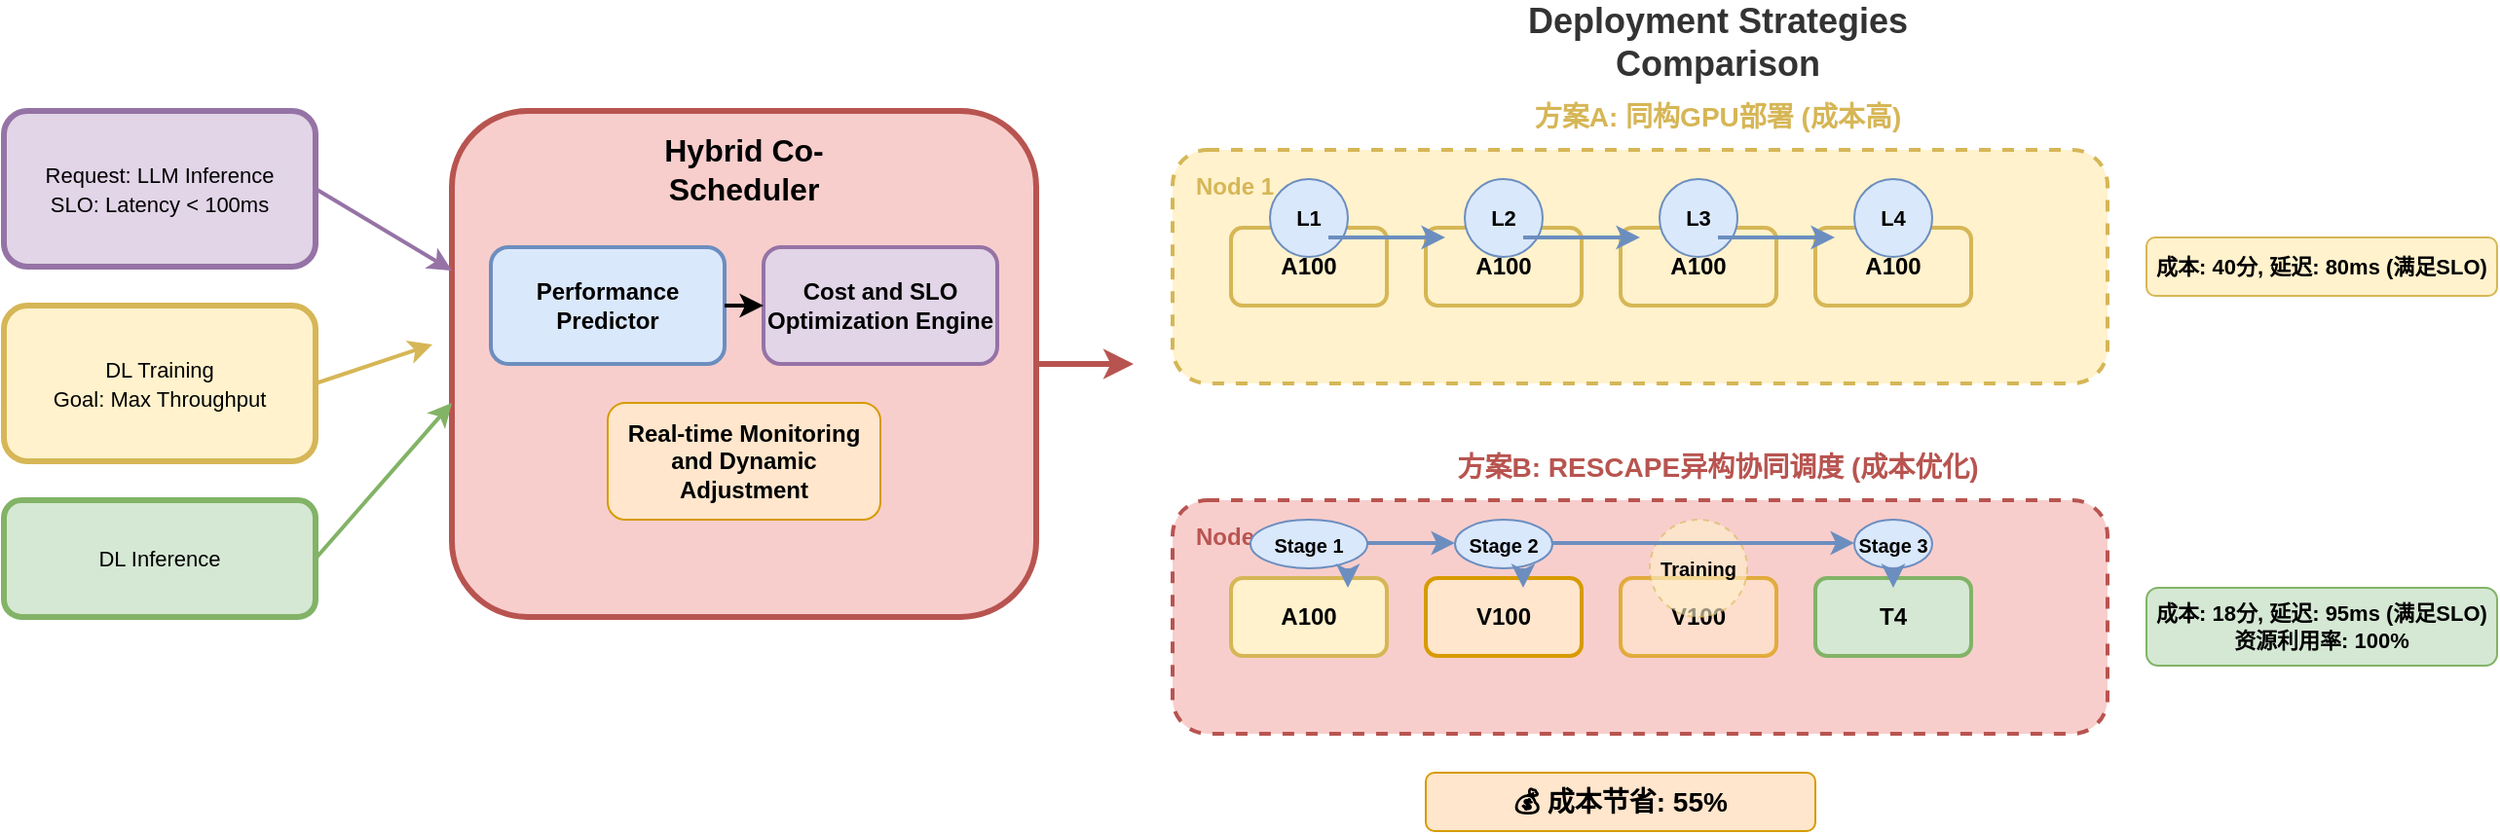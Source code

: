 <mxfile version="27.1.4">
  <diagram name="Page-1" id="xxx">
    <mxGraphModel dx="1200" dy="800" grid="1" gridSize="10" guides="1" tooltips="1" connect="1" arrows="1" fold="1" page="1" pageScale="1" pageWidth="1400" pageHeight="900" math="0" shadow="0">
      <root>
        <mxCell id="0" />
        <mxCell id="1" parent="0" />
        
        <!-- 左侧任务队列保持不变 -->
        <mxCell id="4" value="&lt;span style=&quot;font-size: 11px; text-align: left;&quot;&gt;Request: LLM Inference&lt;/span&gt;&lt;br style=&quot;font-size: 11px; text-align: left;&quot;&gt;&lt;span style=&quot;font-size: 11px; text-align: left;&quot;&gt;SLO: Latency &amp;lt; 100ms&lt;/span&gt;" style="rounded=1;whiteSpace=wrap;html=1;fillColor=#e1d5e7;strokeColor=#9673a6;strokeWidth=3;" parent="1" vertex="1">
          <mxGeometry x="20" y="120" width="160" height="80" as="geometry" />
        </mxCell>
        <mxCell id="8" value="&lt;span style=&quot;font-size: 11px; text-align: left;&quot;&gt;DL Training&lt;/span&gt;&lt;br style=&quot;font-size: 11px; text-align: left;&quot;&gt;&lt;span style=&quot;font-size: 11px; text-align: left;&quot;&gt;Goal: Max Throughput&lt;/span&gt;" style="rounded=1;whiteSpace=wrap;html=1;fillColor=#fff2cc;strokeColor=#d6b656;strokeWidth=3;" parent="1" vertex="1">
          <mxGeometry x="20" y="220" width="160" height="80" as="geometry" />
        </mxCell>
        <mxCell id="11" value="&lt;span style=&quot;font-size: 11px; text-align: left;&quot;&gt;DL Inference&lt;/span&gt;" style="rounded=1;whiteSpace=wrap;html=1;fillColor=#d5e8d4;strokeColor=#82b366;strokeWidth=3;" parent="1" vertex="1">
          <mxGeometry x="20" y="320" width="160" height="60" as="geometry" />
        </mxCell>
        
        <!-- 中间调度器保持不变 -->
        <mxCell id="15" value="" style="rounded=1;whiteSpace=wrap;html=1;fillColor=#f8cecc;strokeColor=#b85450;strokeWidth=3;" parent="1" vertex="1">
          <mxGeometry x="250" y="120" width="300" height="260" as="geometry" />
        </mxCell>
        <mxCell id="16" value="Hybrid Co-Scheduler" style="text;html=1;strokeColor=none;fillColor=none;align=center;verticalAlign=middle;whiteSpace=wrap;rounded=0;fontSize=16;fontStyle=1;" parent="1" vertex="1">
          <mxGeometry x="320" y="130" width="160" height="40" as="geometry" />
        </mxCell>
        <mxCell id="17" value="Performance Predictor" style="rounded=1;whiteSpace=wrap;html=1;fillColor=#dae8fc;strokeColor=#6c8ebf;strokeWidth=2;fontSize=12;fontStyle=1;" parent="1" vertex="1">
          <mxGeometry x="270" y="190" width="120" height="60" as="geometry" />
        </mxCell>
        <mxCell id="18" value="Cost and SLO Optimization Engine" style="rounded=1;whiteSpace=wrap;html=1;fillColor=#e1d5e7;strokeColor=#9673a6;strokeWidth=2;fontSize=12;fontStyle=1;" parent="1" vertex="1">
          <mxGeometry x="410" y="190" width="120" height="60" as="geometry" />
        </mxCell>
        <mxCell id="19" value="" style="endArrow=classic;html=1;rounded=0;exitX=1;exitY=0.5;exitDx=0;exitDy=0;entryX=0;entryY=0.5;entryDx=0;entryDy=0;strokeWidth=2;" parent="1" source="17" target="18" edge="1">
          <mxGeometry width="50" height="50" relative="1" as="geometry">
            <mxPoint x="400" y="300" as="sourcePoint" />
            <mxPoint x="450" y="250" as="targetPoint" />
          </mxGeometry>
        </mxCell>
        <mxCell id="20" value="" style="endArrow=classic;html=1;rounded=0;exitX=1;exitY=0.5;exitDx=0;exitDy=0;strokeWidth=2;strokeColor=#9673a6;" parent="1" source="4" edge="1">
          <mxGeometry width="50" height="50" relative="1" as="geometry">
            <mxPoint x="400" y="300" as="sourcePoint" />
            <mxPoint x="250" y="202" as="targetPoint" />
          </mxGeometry>
        </mxCell>
        <mxCell id="21" value="" style="endArrow=classic;html=1;rounded=0;exitX=1;exitY=0.5;exitDx=0;exitDy=0;strokeWidth=2;strokeColor=#d6b656;" parent="1" source="8" edge="1">
          <mxGeometry width="50" height="50" relative="1" as="geometry">
            <mxPoint x="400" y="300" as="sourcePoint" />
            <mxPoint x="240" y="240" as="targetPoint" />
          </mxGeometry>
        </mxCell>
        <mxCell id="22" value="" style="endArrow=classic;html=1;rounded=0;exitX=1;exitY=0.5;exitDx=0;exitDy=0;strokeWidth=2;strokeColor=#82b366;" parent="1" source="11" edge="1">
          <mxGeometry width="50" height="50" relative="1" as="geometry">
            <mxPoint x="400" y="300" as="sourcePoint" />
            <mxPoint x="250" y="270" as="targetPoint" />
          </mxGeometry>
        </mxCell>
        <mxCell id="47" value="Real-time Monitoring and Dynamic Adjustment" style="text;html=1;strokeColor=#d79b00;fillColor=#ffe6cc;align=center;verticalAlign=middle;whiteSpace=wrap;rounded=1;fontSize=12;fontStyle=1;" parent="1" vertex="1">
          <mxGeometry x="330" y="270" width="140" height="60" as="geometry" />
        </mxCell>
        
        <!-- 调度器到右侧的箭头 -->
        <mxCell id="50" value="" style="endArrow=classic;html=1;rounded=0;exitX=1;exitY=0.5;exitDx=0;exitDy=0;strokeWidth=3;strokeColor=#b85450;" edge="1" parent="1" source="15">
          <mxGeometry width="50" height="50" relative="1" as="geometry">
            <mxPoint x="550" y="250" as="sourcePoint" />
            <mxPoint x="600" y="250" as="targetPoint" />
          </mxGeometry>
        </mxCell>
        
        <!-- 右侧标题 -->
        <mxCell id="51" value="Deployment Strategies Comparison" style="text;html=1;strokeColor=none;fillColor=none;align=center;verticalAlign=middle;whiteSpace=wrap;rounded=0;fontSize=18;fontStyle=1;fontColor=#333333;" vertex="1" parent="1">
          <mxGeometry x="750" y="70" width="300" height="30" as="geometry" />
        </mxCell>
        
        <!-- 方案A: 传统同构部署 -->
        <mxCell id="52" value="方案A: 同构GPU部署 (成本高)" style="text;html=1;strokeColor=none;fillColor=none;align=center;verticalAlign=middle;whiteSpace=wrap;rounded=0;fontSize=14;fontStyle=1;fontColor=#D6B656;" vertex="1" parent="1">
          <mxGeometry x="750" y="110" width="300" height="25" as="geometry" />
        </mxCell>
        
        <!-- Node 1 容器 -->
        <mxCell id="53" value="" style="rounded=1;whiteSpace=wrap;html=1;fillColor=#fff2cc;strokeColor=#d6b656;strokeWidth=2;dashed=1;" vertex="1" parent="1">
          <mxGeometry x="620" y="140" width="480" height="120" as="geometry" />
        </mxCell>
        <mxCell id="54" value="Node 1" style="text;html=1;strokeColor=none;fillColor=none;align=left;verticalAlign=top;whiteSpace=wrap;rounded=0;fontSize=12;fontStyle=1;fontColor=#D6B656;" vertex="1" parent="1">
          <mxGeometry x="630" y="145" width="50" height="20" as="geometry" />
        </mxCell>
        
        <!-- 4张A100 GPU -->
        <mxCell id="55" value="A100" style="rounded=1;whiteSpace=wrap;html=1;fillColor=#fff2cc;strokeColor=#d6b656;fontSize=12;fontStyle=1;strokeWidth=2;" vertex="1" parent="1">
          <mxGeometry x="650" y="180" width="80" height="40" as="geometry" />
        </mxCell>
        <mxCell id="56" value="A100" style="rounded=1;whiteSpace=wrap;html=1;fillColor=#fff2cc;strokeColor=#d6b656;fontSize=12;fontStyle=1;strokeWidth=2;" vertex="1" parent="1">
          <mxGeometry x="750" y="180" width="80" height="40" as="geometry" />
        </mxCell>
        <mxCell id="57" value="A100" style="rounded=1;whiteSpace=wrap;html=1;fillColor=#fff2cc;strokeColor=#d6b656;fontSize=12;fontStyle=1;strokeWidth=2;" vertex="1" parent="1">
          <mxGeometry x="850" y="180" width="80" height="40" as="geometry" />
        </mxCell>
        <mxCell id="58" value="A100" style="rounded=1;whiteSpace=wrap;html=1;fillColor=#fff2cc;strokeColor=#d6b656;fontSize=12;fontStyle=1;strokeWidth=2;" vertex="1" parent="1">
          <mxGeometry x="950" y="180" width="80" height="40" as="geometry" />
        </mxCell>
        
        <!-- LLM模型4个块 -->
        <mxCell id="59" value="L1" style="ellipse;whiteSpace=wrap;html=1;aspect=fixed;fillColor=#dae8fc;strokeColor=#6c8ebf;fontSize=11;fontStyle=1;" vertex="1" parent="1">
          <mxGeometry x="670" y="155" width="40" height="40" as="geometry" />
        </mxCell>
        <mxCell id="60" value="L2" style="ellipse;whiteSpace=wrap;html=1;aspect=fixed;fillColor=#dae8fc;strokeColor=#6c8ebf;fontSize=11;fontStyle=1;" vertex="1" parent="1">
          <mxGeometry x="770" y="155" width="40" height="40" as="geometry" />
        </mxCell>
        <mxCell id="61" value="L3" style="ellipse;whiteSpace=wrap;html=1;aspect=fixed;fillColor=#dae8fc;strokeColor=#6c8ebf;fontSize=11;fontStyle=1;" vertex="1" parent="1">
          <mxGeometry x="870" y="155" width="40" height="40" as="geometry" />
        </mxCell>
        <mxCell id="62" value="L4" style="ellipse;whiteSpace=wrap;html=1;aspect=fixed;fillColor=#dae8fc;strokeColor=#6c8ebf;fontSize=11;fontStyle=1;" vertex="1" parent="1">
          <mxGeometry x="970" y="155" width="40" height="40" as="geometry" />
        </mxCell>
        
        <!-- 连接线 -->
        <mxCell id="63" value="" style="endArrow=classic;html=1;rounded=0;strokeWidth=2;strokeColor=#6c8ebf;" edge="1" parent="1">
          <mxGeometry width="50" height="50" relative="1" as="geometry">
            <mxPoint x="700" y="185" as="sourcePoint" />
            <mxPoint x="760" y="185" as="targetPoint" />
          </mxGeometry>
        </mxCell>
        <mxCell id="64" value="" style="endArrow=classic;html=1;rounded=0;strokeWidth=2;strokeColor=#6c8ebf;" edge="1" parent="1">
          <mxGeometry width="50" height="50" relative="1" as="geometry">
            <mxPoint x="800" y="185" as="sourcePoint" />
            <mxPoint x="860" y="185" as="targetPoint" />
          </mxGeometry>
        </mxCell>
        <mxCell id="65" value="" style="endArrow=classic;html=1;rounded=0;strokeWidth=2;strokeColor=#6c8ebf;" edge="1" parent="1">
          <mxGeometry width="50" height="50" relative="1" as="geometry">
            <mxPoint x="900" y="185" as="sourcePoint" />
            <mxPoint x="960" y="185" as="targetPoint" />
          </mxGeometry>
        </mxCell>
        
        <!-- 方案A结果 -->
        <mxCell id="66" value="成本: 40分, 延迟: 80ms (满足SLO)" style="text;html=1;strokeColor=#d6b656;fillColor=#fff2cc;align=center;verticalAlign=middle;whiteSpace=wrap;rounded=1;fontSize=11;fontStyle=1;" vertex="1" parent="1">
          <mxGeometry x="1120" y="185" width="180" height="30" as="geometry" />
        </mxCell>
        
        <!-- 方案B: RESCAPE异构协同调度 -->
        <mxCell id="67" value="方案B: RESCAPE异构协同调度 (成本优化)" style="text;html=1;strokeColor=none;fillColor=none;align=center;verticalAlign=middle;whiteSpace=wrap;rounded=0;fontSize=14;fontStyle=1;fontColor=#B85450;" vertex="1" parent="1">
          <mxGeometry x="750" y="290" width="300" height="25" as="geometry" />
        </mxCell>
        
        <!-- Node 2 容器 -->
        <mxCell id="68" value="" style="rounded=1;whiteSpace=wrap;html=1;fillColor=#f8cecc;strokeColor=#b85450;strokeWidth=2;dashed=1;" vertex="1" parent="1">
          <mxGeometry x="620" y="320" width="480" height="120" as="geometry" />
        </mxCell>
        <mxCell id="69" value="Node 2" style="text;html=1;strokeColor=none;fillColor=none;align=left;verticalAlign=top;whiteSpace=wrap;rounded=0;fontSize=12;fontStyle=1;fontColor=#B85450;" vertex="1" parent="1">
          <mxGeometry x="630" y="325" width="50" height="20" as="geometry" />
        </mxCell>
        
        <!-- 异构GPU -->
        <mxCell id="70" value="A100" style="rounded=1;whiteSpace=wrap;html=1;fillColor=#fff2cc;strokeColor=#d6b656;fontSize=12;fontStyle=1;strokeWidth=2;" vertex="1" parent="1">
          <mxGeometry x="650" y="360" width="80" height="40" as="geometry" />
        </mxCell>
        <mxCell id="71" value="V100" style="rounded=1;whiteSpace=wrap;html=1;fillColor=#ffe6cc;strokeColor=#d79b00;fontSize=12;fontStyle=1;strokeWidth=2;" vertex="1" parent="1">
          <mxGeometry x="750" y="360" width="80" height="40" as="geometry" />
        </mxCell>
        <mxCell id="72" value="V100" style="rounded=1;whiteSpace=wrap;html=1;fillColor=#ffe6cc;strokeColor=#d79b00;fontSize=12;fontStyle=1;strokeWidth=2;opacity=70;" vertex="1" parent="1">
          <mxGeometry x="850" y="360" width="80" height="40" as="geometry" />
        </mxCell>
        <mxCell id="73" value="T4" style="rounded=1;whiteSpace=wrap;html=1;fillColor=#d5e8d4;strokeColor=#82b366;fontSize=12;fontStyle=1;strokeWidth=2;" vertex="1" parent="1">
          <mxGeometry x="950" y="360" width="80" height="40" as="geometry" />
        </mxCell>
        
        <!-- LLM模型3个不对称块 -->
        <mxCell id="74" value="Stage 1" style="ellipse;whiteSpace=wrap;html=1;fillColor=#dae8fc;strokeColor=#6c8ebf;fontSize=10;fontStyle=1;" vertex="1" parent="1">
          <mxGeometry x="660" y="330" width="60" height="25" as="geometry" />
        </mxCell>
        <mxCell id="75" value="Stage 2" style="ellipse;whiteSpace=wrap;html=1;fillColor=#dae8fc;strokeColor=#6c8ebf;fontSize=10;fontStyle=1;" vertex="1" parent="1">
          <mxGeometry x="765" y="330" width="50" height="25" as="geometry" />
        </mxCell>
        <mxCell id="76" value="Stage 3" style="ellipse;whiteSpace=wrap;html=1;fillColor=#dae8fc;strokeColor=#6c8ebf;fontSize=10;fontStyle=1;" vertex="1" parent="1">
          <mxGeometry x="970" y="330" width="40" height="25" as="geometry" />
        </mxCell>
        
        <!-- 训练任务图标 -->
        <mxCell id="77" value="Training" style="ellipse;whiteSpace=wrap;html=1;aspect=fixed;fillColor=#fff2cc;strokeColor=#d6b656;fontSize=10;fontStyle=1;opacity=60;dashed=1;" vertex="1" parent="1">
          <mxGeometry x="865" y="330" width="50" height="50" as="geometry" />
        </mxCell>
        
        <!-- 智能部署箭头 -->
        <mxCell id="78" value="" style="endArrow=classic;html=1;rounded=0;strokeWidth=2;strokeColor=#6c8ebf;" edge="1" parent="1">
          <mxGeometry width="50" height="50" relative="1" as="geometry">
            <mxPoint x="710" y="355" as="sourcePoint" />
            <mxPoint x="710" y="365" as="targetPoint" />
          </mxGeometry>
        </mxCell>
        <mxCell id="79" value="" style="endArrow=classic;html=1;rounded=0;strokeWidth=2;strokeColor=#6c8ebf;" edge="1" parent="1">
          <mxGeometry width="50" height="50" relative="1" as="geometry">
            <mxPoint x="800" y="355" as="sourcePoint" />
            <mxPoint x="800" y="365" as="targetPoint" />
          </mxGeometry>
        </mxCell>
        <mxCell id="80" value="" style="endArrow=classic;html=1;rounded=0;strokeWidth=2;strokeColor=#6c8ebf;" edge="1" parent="1">
          <mxGeometry width="50" height="50" relative="1" as="geometry">
            <mxPoint x="990" y="355" as="sourcePoint" />
            <mxPoint x="990" y="365" as="targetPoint" />
          </mxGeometry>
        </mxCell>
        
        <!-- 流水线连接 -->
        <mxCell id="81" value="" style="endArrow=classic;html=1;rounded=0;strokeWidth=2;strokeColor=#6c8ebf;" edge="1" parent="1">
          <mxGeometry width="50" height="50" relative="1" as="geometry">
            <mxPoint x="720" y="342" as="sourcePoint" />
            <mxPoint x="765" y="342" as="targetPoint" />
          </mxGeometry>
        </mxCell>
        <mxCell id="82" value="" style="endArrow=classic;html=1;rounded=0;strokeWidth=2;strokeColor=#6c8ebf;" edge="1" parent="1">
          <mxGeometry width="50" height="50" relative="1" as="geometry">
            <mxPoint x="815" y="342" as="sourcePoint" />
            <mxPoint x="970" y="342" as="targetPoint" />
          </mxGeometry>
        </mxCell>
        
        <!-- 方案B结果 -->
        <mxCell id="83" value="成本: 18分, 延迟: 95ms (满足SLO)&#xa;资源利用率: 100%" style="text;html=1;strokeColor=#82b366;fillColor=#d5e8d4;align=center;verticalAlign=middle;whiteSpace=wrap;rounded=1;fontSize=11;fontStyle=1;" vertex="1" parent="1">
          <mxGeometry x="1120" y="365" width="180" height="40" as="geometry" />
        </mxCell>
        
        <!-- 成本节省标注 -->
        <mxCell id="84" value="💰 成本节省: 55%" style="text;html=1;strokeColor=#d79b00;fillColor=#ffe6cc;align=center;verticalAlign=middle;whiteSpace=wrap;rounded=1;fontSize=14;fontStyle=1;" vertex="1" parent="1">
          <mxGeometry x="750" y="460" width="200" height="30" as="geometry" />
        </mxCell>
        
      </root>
    </mxGraphModel>
  </diagram>
</mxfile>
